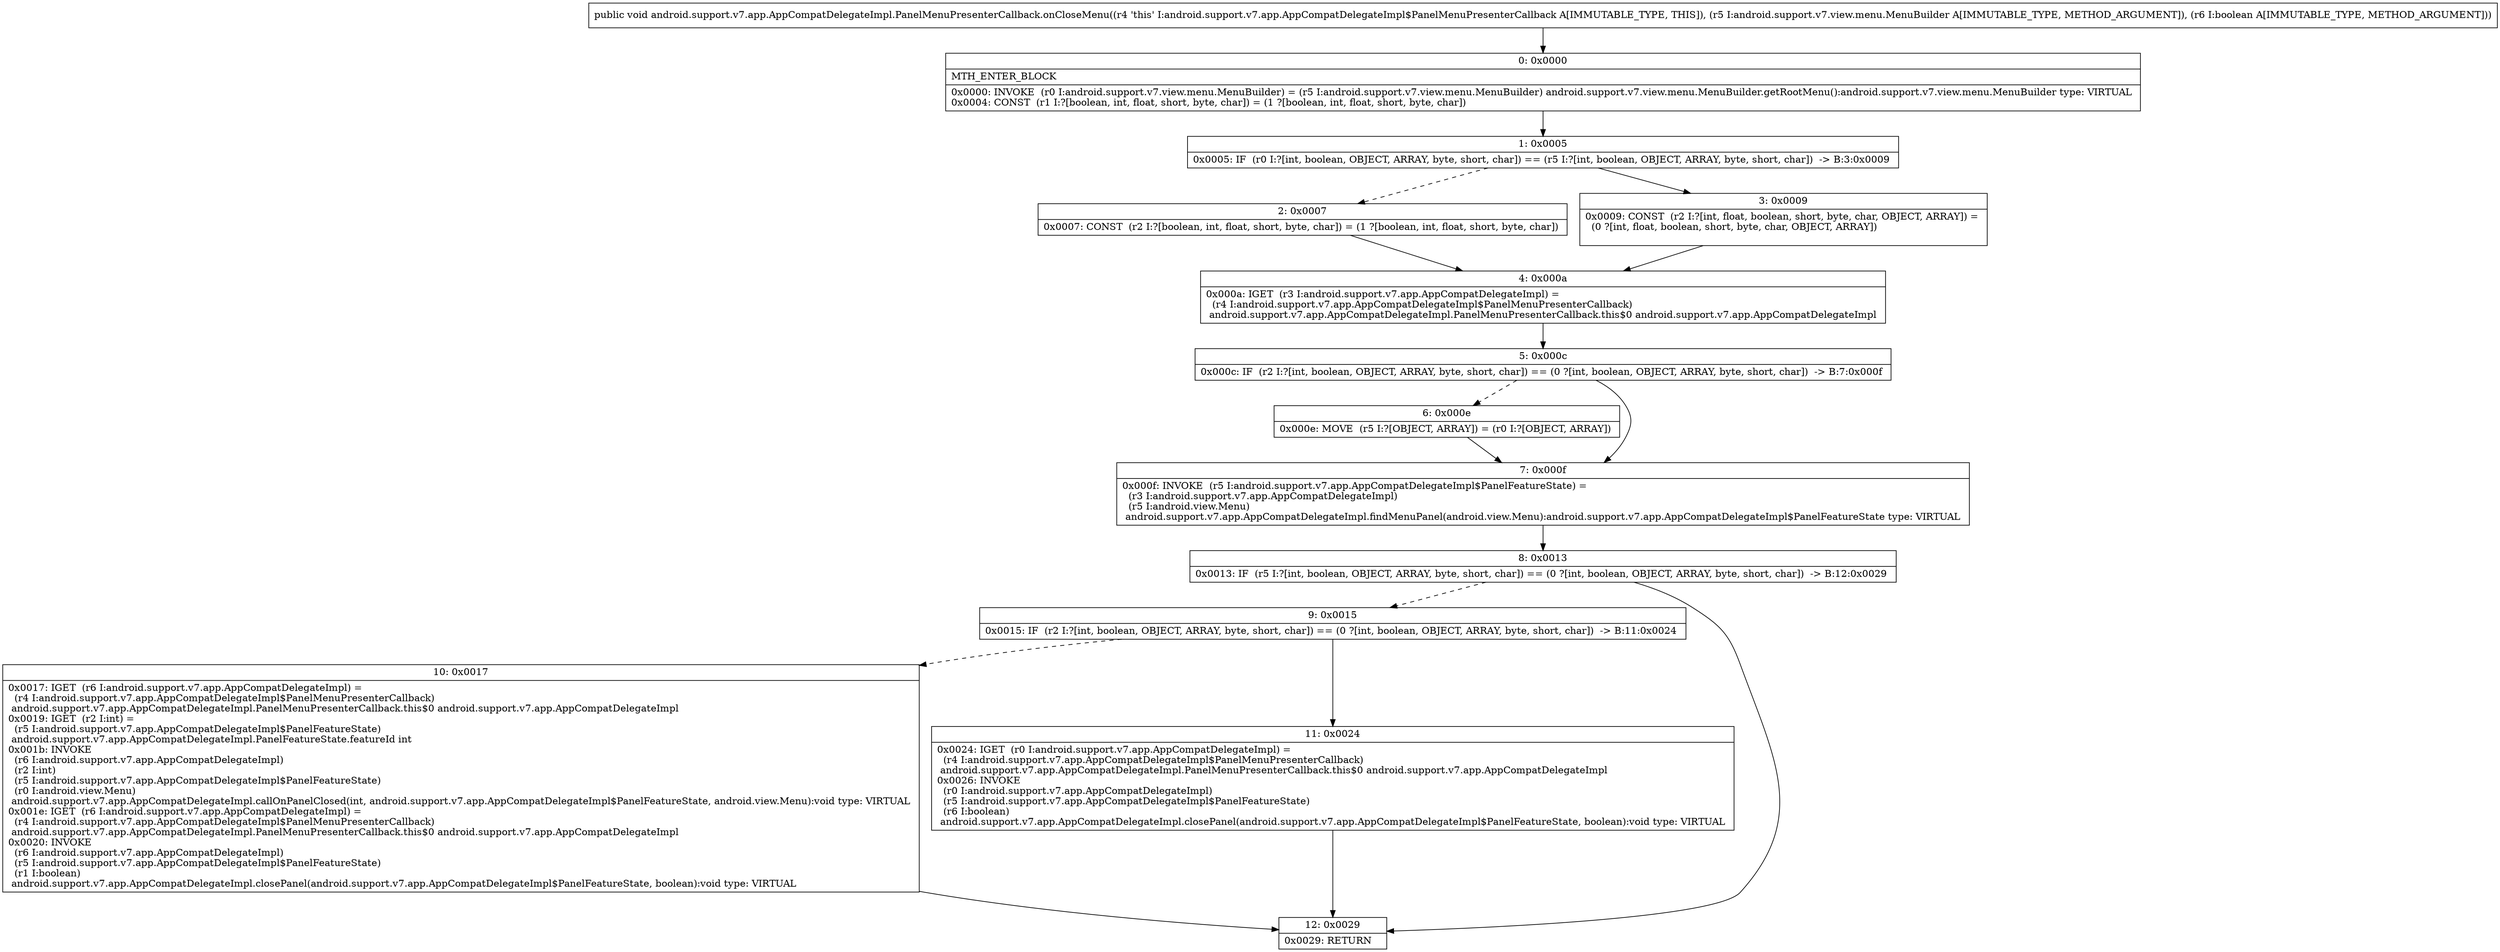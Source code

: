 digraph "CFG forandroid.support.v7.app.AppCompatDelegateImpl.PanelMenuPresenterCallback.onCloseMenu(Landroid\/support\/v7\/view\/menu\/MenuBuilder;Z)V" {
Node_0 [shape=record,label="{0\:\ 0x0000|MTH_ENTER_BLOCK\l|0x0000: INVOKE  (r0 I:android.support.v7.view.menu.MenuBuilder) = (r5 I:android.support.v7.view.menu.MenuBuilder) android.support.v7.view.menu.MenuBuilder.getRootMenu():android.support.v7.view.menu.MenuBuilder type: VIRTUAL \l0x0004: CONST  (r1 I:?[boolean, int, float, short, byte, char]) = (1 ?[boolean, int, float, short, byte, char]) \l}"];
Node_1 [shape=record,label="{1\:\ 0x0005|0x0005: IF  (r0 I:?[int, boolean, OBJECT, ARRAY, byte, short, char]) == (r5 I:?[int, boolean, OBJECT, ARRAY, byte, short, char])  \-\> B:3:0x0009 \l}"];
Node_2 [shape=record,label="{2\:\ 0x0007|0x0007: CONST  (r2 I:?[boolean, int, float, short, byte, char]) = (1 ?[boolean, int, float, short, byte, char]) \l}"];
Node_3 [shape=record,label="{3\:\ 0x0009|0x0009: CONST  (r2 I:?[int, float, boolean, short, byte, char, OBJECT, ARRAY]) = \l  (0 ?[int, float, boolean, short, byte, char, OBJECT, ARRAY])\l \l}"];
Node_4 [shape=record,label="{4\:\ 0x000a|0x000a: IGET  (r3 I:android.support.v7.app.AppCompatDelegateImpl) = \l  (r4 I:android.support.v7.app.AppCompatDelegateImpl$PanelMenuPresenterCallback)\l android.support.v7.app.AppCompatDelegateImpl.PanelMenuPresenterCallback.this$0 android.support.v7.app.AppCompatDelegateImpl \l}"];
Node_5 [shape=record,label="{5\:\ 0x000c|0x000c: IF  (r2 I:?[int, boolean, OBJECT, ARRAY, byte, short, char]) == (0 ?[int, boolean, OBJECT, ARRAY, byte, short, char])  \-\> B:7:0x000f \l}"];
Node_6 [shape=record,label="{6\:\ 0x000e|0x000e: MOVE  (r5 I:?[OBJECT, ARRAY]) = (r0 I:?[OBJECT, ARRAY]) \l}"];
Node_7 [shape=record,label="{7\:\ 0x000f|0x000f: INVOKE  (r5 I:android.support.v7.app.AppCompatDelegateImpl$PanelFeatureState) = \l  (r3 I:android.support.v7.app.AppCompatDelegateImpl)\l  (r5 I:android.view.Menu)\l android.support.v7.app.AppCompatDelegateImpl.findMenuPanel(android.view.Menu):android.support.v7.app.AppCompatDelegateImpl$PanelFeatureState type: VIRTUAL \l}"];
Node_8 [shape=record,label="{8\:\ 0x0013|0x0013: IF  (r5 I:?[int, boolean, OBJECT, ARRAY, byte, short, char]) == (0 ?[int, boolean, OBJECT, ARRAY, byte, short, char])  \-\> B:12:0x0029 \l}"];
Node_9 [shape=record,label="{9\:\ 0x0015|0x0015: IF  (r2 I:?[int, boolean, OBJECT, ARRAY, byte, short, char]) == (0 ?[int, boolean, OBJECT, ARRAY, byte, short, char])  \-\> B:11:0x0024 \l}"];
Node_10 [shape=record,label="{10\:\ 0x0017|0x0017: IGET  (r6 I:android.support.v7.app.AppCompatDelegateImpl) = \l  (r4 I:android.support.v7.app.AppCompatDelegateImpl$PanelMenuPresenterCallback)\l android.support.v7.app.AppCompatDelegateImpl.PanelMenuPresenterCallback.this$0 android.support.v7.app.AppCompatDelegateImpl \l0x0019: IGET  (r2 I:int) = \l  (r5 I:android.support.v7.app.AppCompatDelegateImpl$PanelFeatureState)\l android.support.v7.app.AppCompatDelegateImpl.PanelFeatureState.featureId int \l0x001b: INVOKE  \l  (r6 I:android.support.v7.app.AppCompatDelegateImpl)\l  (r2 I:int)\l  (r5 I:android.support.v7.app.AppCompatDelegateImpl$PanelFeatureState)\l  (r0 I:android.view.Menu)\l android.support.v7.app.AppCompatDelegateImpl.callOnPanelClosed(int, android.support.v7.app.AppCompatDelegateImpl$PanelFeatureState, android.view.Menu):void type: VIRTUAL \l0x001e: IGET  (r6 I:android.support.v7.app.AppCompatDelegateImpl) = \l  (r4 I:android.support.v7.app.AppCompatDelegateImpl$PanelMenuPresenterCallback)\l android.support.v7.app.AppCompatDelegateImpl.PanelMenuPresenterCallback.this$0 android.support.v7.app.AppCompatDelegateImpl \l0x0020: INVOKE  \l  (r6 I:android.support.v7.app.AppCompatDelegateImpl)\l  (r5 I:android.support.v7.app.AppCompatDelegateImpl$PanelFeatureState)\l  (r1 I:boolean)\l android.support.v7.app.AppCompatDelegateImpl.closePanel(android.support.v7.app.AppCompatDelegateImpl$PanelFeatureState, boolean):void type: VIRTUAL \l}"];
Node_11 [shape=record,label="{11\:\ 0x0024|0x0024: IGET  (r0 I:android.support.v7.app.AppCompatDelegateImpl) = \l  (r4 I:android.support.v7.app.AppCompatDelegateImpl$PanelMenuPresenterCallback)\l android.support.v7.app.AppCompatDelegateImpl.PanelMenuPresenterCallback.this$0 android.support.v7.app.AppCompatDelegateImpl \l0x0026: INVOKE  \l  (r0 I:android.support.v7.app.AppCompatDelegateImpl)\l  (r5 I:android.support.v7.app.AppCompatDelegateImpl$PanelFeatureState)\l  (r6 I:boolean)\l android.support.v7.app.AppCompatDelegateImpl.closePanel(android.support.v7.app.AppCompatDelegateImpl$PanelFeatureState, boolean):void type: VIRTUAL \l}"];
Node_12 [shape=record,label="{12\:\ 0x0029|0x0029: RETURN   \l}"];
MethodNode[shape=record,label="{public void android.support.v7.app.AppCompatDelegateImpl.PanelMenuPresenterCallback.onCloseMenu((r4 'this' I:android.support.v7.app.AppCompatDelegateImpl$PanelMenuPresenterCallback A[IMMUTABLE_TYPE, THIS]), (r5 I:android.support.v7.view.menu.MenuBuilder A[IMMUTABLE_TYPE, METHOD_ARGUMENT]), (r6 I:boolean A[IMMUTABLE_TYPE, METHOD_ARGUMENT])) }"];
MethodNode -> Node_0;
Node_0 -> Node_1;
Node_1 -> Node_2[style=dashed];
Node_1 -> Node_3;
Node_2 -> Node_4;
Node_3 -> Node_4;
Node_4 -> Node_5;
Node_5 -> Node_6[style=dashed];
Node_5 -> Node_7;
Node_6 -> Node_7;
Node_7 -> Node_8;
Node_8 -> Node_9[style=dashed];
Node_8 -> Node_12;
Node_9 -> Node_10[style=dashed];
Node_9 -> Node_11;
Node_10 -> Node_12;
Node_11 -> Node_12;
}

